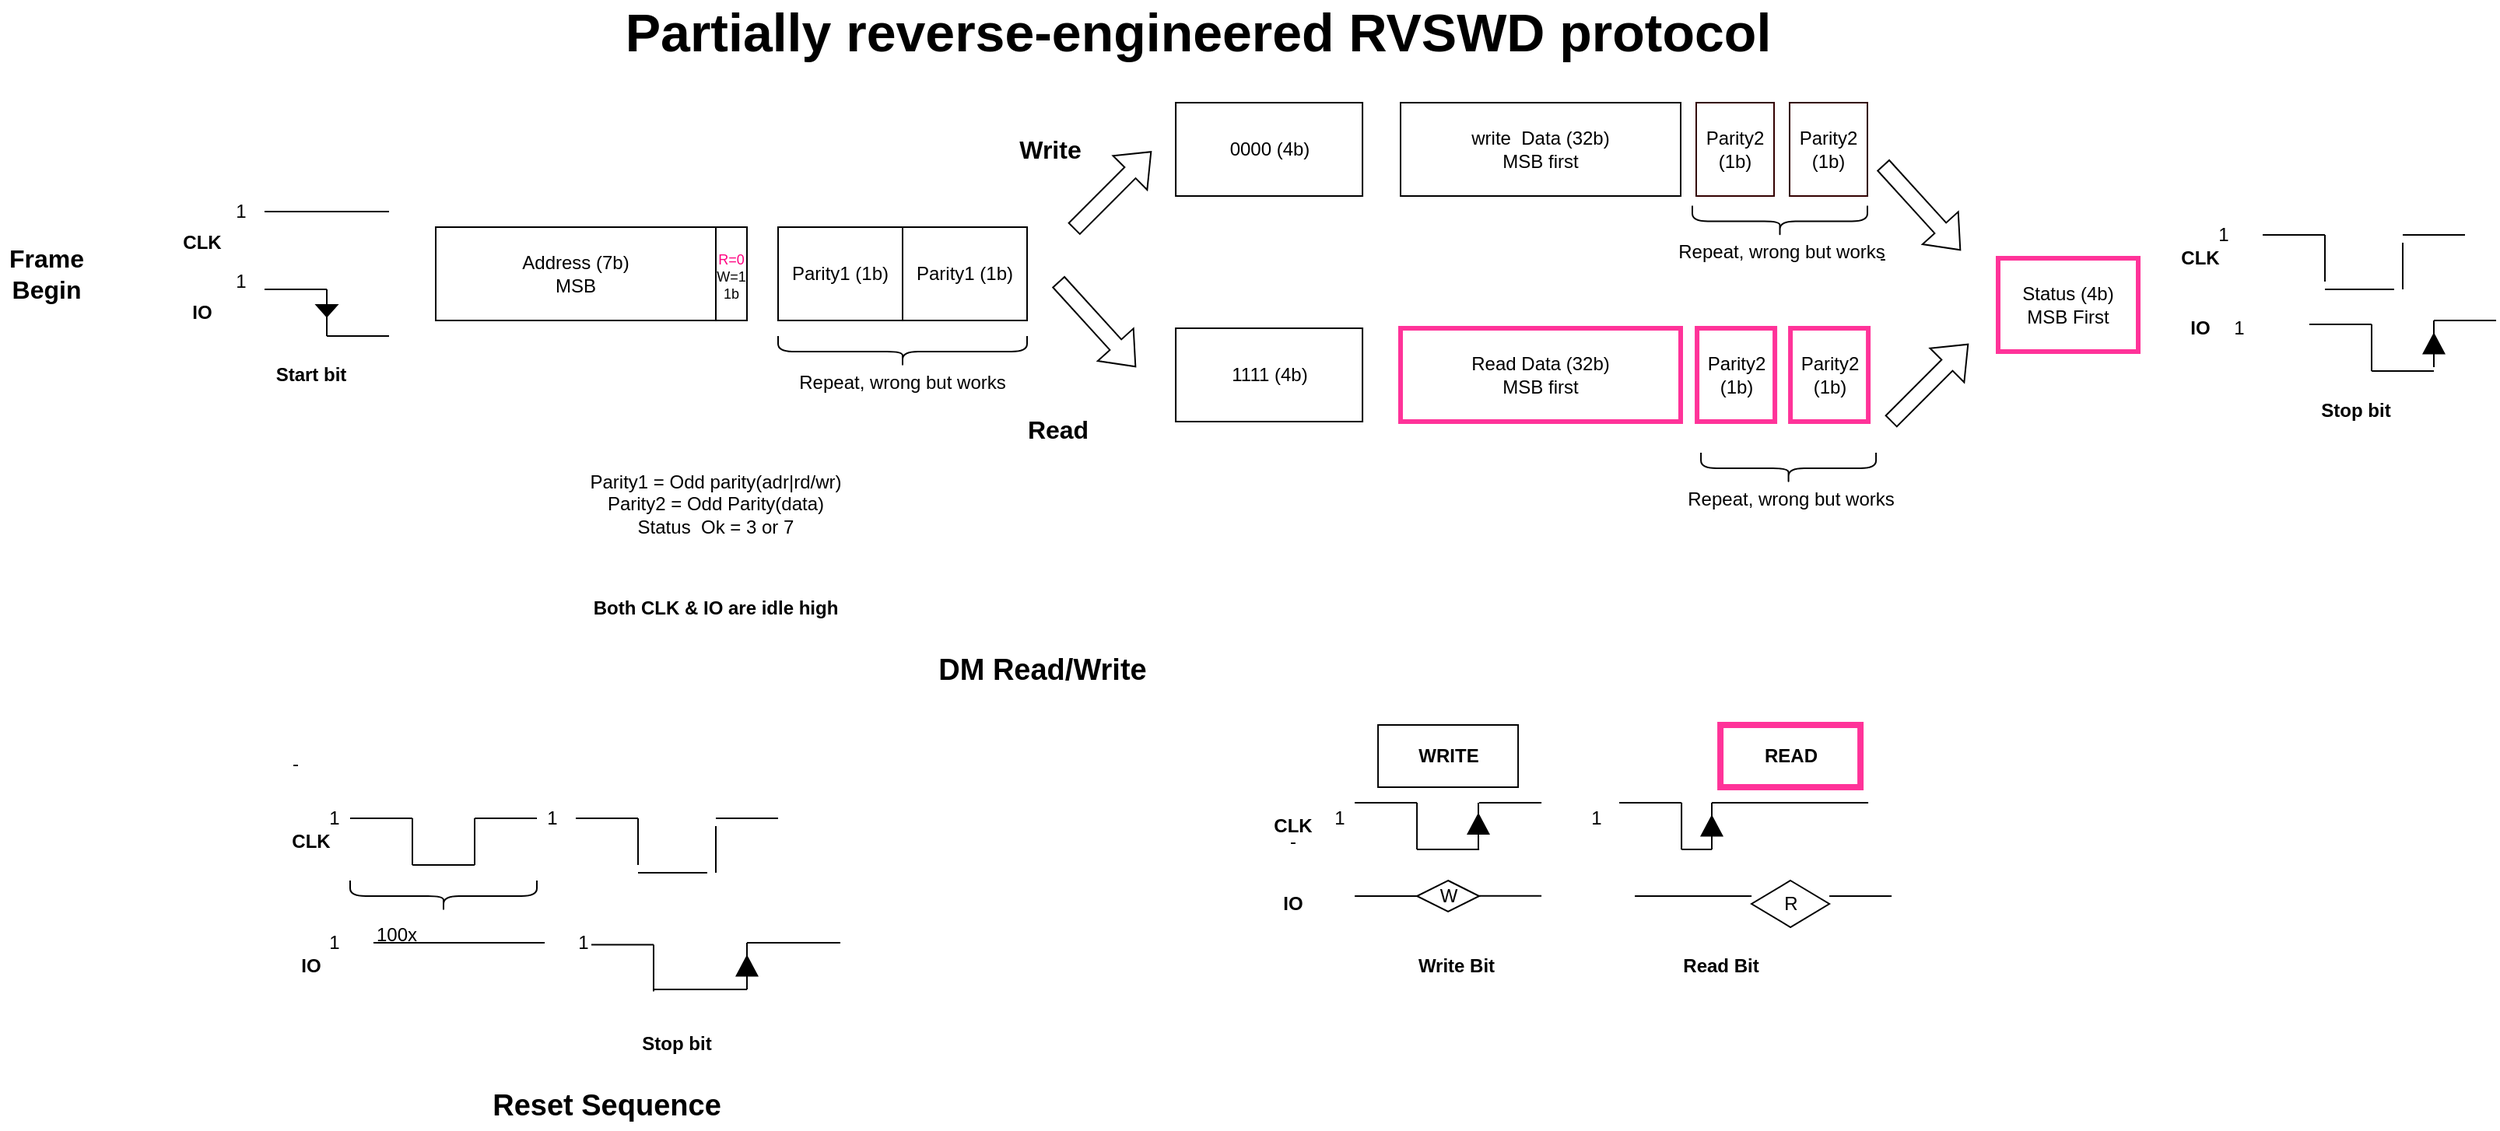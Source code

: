 <mxfile version="24.7.5">
  <diagram name="Page-1" id="jChE_Ysqi16fvVHo6qqx">
    <mxGraphModel dx="1366" dy="795" grid="1" gridSize="10" guides="1" tooltips="1" connect="1" arrows="1" fold="1" page="1" pageScale="1" pageWidth="827" pageHeight="1169" math="0" shadow="0">
      <root>
        <mxCell id="0" />
        <mxCell id="1" parent="0" />
        <mxCell id="N4g29BDLzSWMzvOM655R-1" value="&lt;b&gt;CLK&lt;/b&gt;" style="text;html=1;align=center;verticalAlign=middle;whiteSpace=wrap;rounded=0;" parent="1" vertex="1">
          <mxGeometry x="150" y="155" width="60" height="30" as="geometry" />
        </mxCell>
        <mxCell id="N4g29BDLzSWMzvOM655R-2" value="&lt;b&gt;IO&lt;/b&gt;" style="text;html=1;align=center;verticalAlign=middle;whiteSpace=wrap;rounded=0;" parent="1" vertex="1">
          <mxGeometry x="150" y="200" width="60" height="30" as="geometry" />
        </mxCell>
        <mxCell id="N4g29BDLzSWMzvOM655R-3" value="" style="endArrow=none;html=1;rounded=0;" parent="1" edge="1">
          <mxGeometry width="50" height="50" relative="1" as="geometry">
            <mxPoint x="220" y="150" as="sourcePoint" />
            <mxPoint x="300" y="150" as="targetPoint" />
          </mxGeometry>
        </mxCell>
        <mxCell id="N4g29BDLzSWMzvOM655R-4" value="" style="endArrow=none;html=1;rounded=0;" parent="1" edge="1">
          <mxGeometry width="50" height="50" relative="1" as="geometry">
            <mxPoint x="220" y="200" as="sourcePoint" />
            <mxPoint x="260" y="200" as="targetPoint" />
          </mxGeometry>
        </mxCell>
        <mxCell id="N4g29BDLzSWMzvOM655R-5" value="" style="endArrow=none;html=1;rounded=0;" parent="1" edge="1">
          <mxGeometry width="50" height="50" relative="1" as="geometry">
            <mxPoint x="260" y="230" as="sourcePoint" />
            <mxPoint x="300" y="230" as="targetPoint" />
          </mxGeometry>
        </mxCell>
        <mxCell id="N4g29BDLzSWMzvOM655R-7" value="&lt;b&gt;Start bit&lt;/b&gt;" style="text;html=1;align=center;verticalAlign=middle;whiteSpace=wrap;rounded=0;" parent="1" vertex="1">
          <mxGeometry x="220" y="240" width="60" height="30" as="geometry" />
        </mxCell>
        <mxCell id="N4g29BDLzSWMzvOM655R-14" value="" style="group" parent="1" vertex="1" connectable="0">
          <mxGeometry x="330" y="160" width="200" height="60" as="geometry" />
        </mxCell>
        <mxCell id="N4g29BDLzSWMzvOM655R-11" value="Address (7b)&lt;div&gt;MSB&lt;/div&gt;" style="rounded=0;whiteSpace=wrap;html=1;" parent="N4g29BDLzSWMzvOM655R-14" vertex="1">
          <mxGeometry width="180" height="60" as="geometry" />
        </mxCell>
        <mxCell id="N4g29BDLzSWMzvOM655R-12" value="&lt;font color=&quot;#ff0080&quot; style=&quot;font-size: 9px;&quot;&gt;R=0&lt;/font&gt;&lt;div style=&quot;font-size: 9px;&quot;&gt;W=1&lt;/div&gt;&lt;div style=&quot;font-size: 9px;&quot;&gt;1b&lt;/div&gt;" style="rounded=0;whiteSpace=wrap;html=1;" parent="N4g29BDLzSWMzvOM655R-14" vertex="1">
          <mxGeometry x="180" width="20" height="60" as="geometry" />
        </mxCell>
        <mxCell id="N4g29BDLzSWMzvOM655R-41" value="" style="endArrow=none;html=1;rounded=0;" parent="1" edge="1">
          <mxGeometry width="50" height="50" relative="1" as="geometry">
            <mxPoint x="920.54" y="530" as="sourcePoint" />
            <mxPoint x="960.54" y="530" as="targetPoint" />
          </mxGeometry>
        </mxCell>
        <mxCell id="N4g29BDLzSWMzvOM655R-42" value="" style="endArrow=none;html=1;rounded=0;" parent="1" edge="1">
          <mxGeometry width="50" height="50" relative="1" as="geometry">
            <mxPoint x="960.54" y="560" as="sourcePoint" />
            <mxPoint x="1000.54" y="560" as="targetPoint" />
          </mxGeometry>
        </mxCell>
        <mxCell id="N4g29BDLzSWMzvOM655R-43" value="" style="endArrow=none;html=1;rounded=0;" parent="1" edge="1">
          <mxGeometry width="50" height="50" relative="1" as="geometry">
            <mxPoint x="960.54" y="560" as="sourcePoint" />
            <mxPoint x="960.54" y="530" as="targetPoint" />
          </mxGeometry>
        </mxCell>
        <mxCell id="N4g29BDLzSWMzvOM655R-44" value="&lt;b&gt;Write Bit&lt;/b&gt;" style="text;html=1;align=center;verticalAlign=middle;whiteSpace=wrap;rounded=0;" parent="1" vertex="1">
          <mxGeometry x="955.54" y="620" width="60" height="30" as="geometry" />
        </mxCell>
        <mxCell id="N4g29BDLzSWMzvOM655R-45" value="-" style="text;html=1;align=center;verticalAlign=middle;whiteSpace=wrap;rounded=0;" parent="1" vertex="1">
          <mxGeometry x="850.54" y="540" width="60" height="30" as="geometry" />
        </mxCell>
        <mxCell id="N4g29BDLzSWMzvOM655R-46" value="&lt;span&gt;IO&lt;/span&gt;" style="text;html=1;align=center;verticalAlign=middle;whiteSpace=wrap;rounded=0;fontStyle=1" parent="1" vertex="1">
          <mxGeometry x="850.54" y="580" width="60" height="30" as="geometry" />
        </mxCell>
        <mxCell id="N4g29BDLzSWMzvOM655R-48" value="" style="endArrow=none;html=1;rounded=0;" parent="1" edge="1">
          <mxGeometry width="50" height="50" relative="1" as="geometry">
            <mxPoint x="1000.54" y="530" as="sourcePoint" />
            <mxPoint x="1040.54" y="530" as="targetPoint" />
          </mxGeometry>
        </mxCell>
        <mxCell id="N4g29BDLzSWMzvOM655R-50" value="W" style="rhombus;whiteSpace=wrap;html=1;" parent="1" vertex="1">
          <mxGeometry x="960.54" y="580" width="40" height="20" as="geometry" />
        </mxCell>
        <mxCell id="N4g29BDLzSWMzvOM655R-51" value="" style="endArrow=none;html=1;rounded=0;" parent="1" edge="1">
          <mxGeometry width="50" height="50" relative="1" as="geometry">
            <mxPoint x="920.54" y="590" as="sourcePoint" />
            <mxPoint x="960.54" y="590" as="targetPoint" />
          </mxGeometry>
        </mxCell>
        <mxCell id="N4g29BDLzSWMzvOM655R-52" value="" style="endArrow=none;html=1;rounded=0;" parent="1" edge="1">
          <mxGeometry width="50" height="50" relative="1" as="geometry">
            <mxPoint x="1000.54" y="589.88" as="sourcePoint" />
            <mxPoint x="1040.54" y="589.88" as="targetPoint" />
          </mxGeometry>
        </mxCell>
        <mxCell id="N4g29BDLzSWMzvOM655R-53" value="" style="endArrow=none;html=1;rounded=0;" parent="1" edge="1">
          <mxGeometry width="50" height="50" relative="1" as="geometry">
            <mxPoint x="1090.54" y="530" as="sourcePoint" />
            <mxPoint x="1130.54" y="530" as="targetPoint" />
          </mxGeometry>
        </mxCell>
        <mxCell id="N4g29BDLzSWMzvOM655R-55" value="" style="endArrow=none;html=1;rounded=0;" parent="1" edge="1">
          <mxGeometry width="50" height="50" relative="1" as="geometry">
            <mxPoint x="1130.54" y="560" as="sourcePoint" />
            <mxPoint x="1130.54" y="530" as="targetPoint" />
          </mxGeometry>
        </mxCell>
        <mxCell id="N4g29BDLzSWMzvOM655R-56" value="&lt;b&gt;Read Bit&lt;/b&gt;" style="text;html=1;align=center;verticalAlign=middle;whiteSpace=wrap;rounded=0;" parent="1" vertex="1">
          <mxGeometry x="1125.54" y="620" width="60" height="30" as="geometry" />
        </mxCell>
        <mxCell id="N4g29BDLzSWMzvOM655R-58" value="" style="endArrow=none;html=1;rounded=0;" parent="1" edge="1">
          <mxGeometry width="50" height="50" relative="1" as="geometry">
            <mxPoint x="1150" y="530" as="sourcePoint" />
            <mxPoint x="1250.54" y="530" as="targetPoint" />
          </mxGeometry>
        </mxCell>
        <mxCell id="N4g29BDLzSWMzvOM655R-59" value="R" style="rhombus;whiteSpace=wrap;html=1;" parent="1" vertex="1">
          <mxGeometry x="1175.54" y="580" width="50" height="30" as="geometry" />
        </mxCell>
        <mxCell id="N4g29BDLzSWMzvOM655R-60" value="" style="endArrow=none;html=1;rounded=0;" parent="1" edge="1">
          <mxGeometry width="50" height="50" relative="1" as="geometry">
            <mxPoint x="1100.54" y="590" as="sourcePoint" />
            <mxPoint x="1175.54" y="590" as="targetPoint" />
          </mxGeometry>
        </mxCell>
        <mxCell id="N4g29BDLzSWMzvOM655R-61" value="" style="endArrow=none;html=1;rounded=0;" parent="1" edge="1">
          <mxGeometry width="50" height="50" relative="1" as="geometry">
            <mxPoint x="1225.54" y="590" as="sourcePoint" />
            <mxPoint x="1265.54" y="590" as="targetPoint" />
          </mxGeometry>
        </mxCell>
        <mxCell id="N4g29BDLzSWMzvOM655R-62" value="" style="endArrow=none;html=1;rounded=0;" parent="1" edge="1">
          <mxGeometry width="50" height="50" relative="1" as="geometry">
            <mxPoint x="1130.54" y="560" as="sourcePoint" />
            <mxPoint x="1150" y="560" as="targetPoint" />
          </mxGeometry>
        </mxCell>
        <mxCell id="N4g29BDLzSWMzvOM655R-73" value="CLK" style="text;html=1;align=center;verticalAlign=middle;whiteSpace=wrap;rounded=0;fontStyle=1" parent="1" vertex="1">
          <mxGeometry x="850.54" y="530" width="60" height="30" as="geometry" />
        </mxCell>
        <mxCell id="N4g29BDLzSWMzvOM655R-75" value="&lt;b&gt;&lt;font style=&quot;font-size: 16px;&quot;&gt;Frame Begin&lt;/font&gt;&lt;/b&gt;" style="text;html=1;align=center;verticalAlign=middle;whiteSpace=wrap;rounded=0;" parent="1" vertex="1">
          <mxGeometry x="50" y="175" width="60" height="30" as="geometry" />
        </mxCell>
        <mxCell id="N4g29BDLzSWMzvOM655R-76" value="&lt;b&gt;&lt;font style=&quot;font-size: 16px;&quot;&gt;Write&lt;/font&gt;&lt;/b&gt;" style="text;html=1;align=center;verticalAlign=middle;whiteSpace=wrap;rounded=0;" parent="1" vertex="1">
          <mxGeometry x="695" y="95" width="60" height="30" as="geometry" />
        </mxCell>
        <mxCell id="N4g29BDLzSWMzvOM655R-80" value="" style="group" parent="1" vertex="1" connectable="0">
          <mxGeometry x="950" y="80" width="200" height="60" as="geometry" />
        </mxCell>
        <mxCell id="N4g29BDLzSWMzvOM655R-81" value="write&amp;nbsp; Data (32b)&lt;div&gt;MSB first&lt;/div&gt;" style="rounded=0;whiteSpace=wrap;html=1;" parent="N4g29BDLzSWMzvOM655R-80" vertex="1">
          <mxGeometry width="180" height="60" as="geometry" />
        </mxCell>
        <mxCell id="N4g29BDLzSWMzvOM655R-83" value="Read Data (32b)&lt;div&gt;MSB first&lt;/div&gt;" style="rounded=0;whiteSpace=wrap;html=1;strokeColor=#FF3399;perimeterSpacing=2;strokeWidth=3;" parent="1" vertex="1">
          <mxGeometry x="950" y="225" width="180" height="60" as="geometry" />
        </mxCell>
        <mxCell id="N4g29BDLzSWMzvOM655R-84" value="&lt;b&gt;&lt;font style=&quot;font-size: 16px;&quot;&gt;Read&lt;/font&gt;&lt;/b&gt;" style="text;html=1;align=center;verticalAlign=middle;whiteSpace=wrap;rounded=0;" parent="1" vertex="1">
          <mxGeometry x="700" y="275" width="60" height="30" as="geometry" />
        </mxCell>
        <mxCell id="N4g29BDLzSWMzvOM655R-86" value="Parity2 (1b)" style="rounded=0;whiteSpace=wrap;html=1;strokeColor=#FF3399;perimeterSpacing=2;strokeWidth=3;" parent="1" vertex="1">
          <mxGeometry x="1140.54" y="225" width="50" height="60" as="geometry" />
        </mxCell>
        <mxCell id="N4g29BDLzSWMzvOM655R-87" value="Parity2 (1b)" style="rounded=0;whiteSpace=wrap;html=1;strokeColor=#FF3399;perimeterSpacing=2;strokeWidth=3;" parent="1" vertex="1">
          <mxGeometry x="1200.54" y="225" width="50" height="60" as="geometry" />
        </mxCell>
        <mxCell id="N4g29BDLzSWMzvOM655R-88" value="Parity2 (1b)" style="rounded=0;whiteSpace=wrap;html=1;strokeColor=#330000;perimeterSpacing=2;strokeWidth=1;" parent="1" vertex="1">
          <mxGeometry x="1140" y="80" width="50" height="60" as="geometry" />
        </mxCell>
        <mxCell id="N4g29BDLzSWMzvOM655R-89" value="Parity2 (1b)" style="rounded=0;whiteSpace=wrap;html=1;strokeColor=#330000;perimeterSpacing=2;strokeWidth=1;" parent="1" vertex="1">
          <mxGeometry x="1200" y="80" width="50" height="60" as="geometry" />
        </mxCell>
        <mxCell id="N4g29BDLzSWMzvOM655R-93" value="-" style="text;html=1;align=center;verticalAlign=middle;whiteSpace=wrap;rounded=0;" parent="1" vertex="1">
          <mxGeometry x="1230" y="165" width="60" height="30" as="geometry" />
        </mxCell>
        <mxCell id="N4g29BDLzSWMzvOM655R-95" value="Status (4b)&lt;div&gt;MSB First&lt;/div&gt;" style="rounded=0;whiteSpace=wrap;html=1;strokeColor=#FF3399;perimeterSpacing=2;strokeWidth=3;" parent="1" vertex="1">
          <mxGeometry x="1334" y="180" width="90" height="60" as="geometry" />
        </mxCell>
        <mxCell id="N4g29BDLzSWMzvOM655R-99" value="CLK" style="text;html=1;align=center;verticalAlign=middle;whiteSpace=wrap;rounded=0;fontStyle=1" parent="1" vertex="1">
          <mxGeometry x="1434" y="165" width="60" height="30" as="geometry" />
        </mxCell>
        <mxCell id="N4g29BDLzSWMzvOM655R-100" value="&lt;b&gt;IO&lt;/b&gt;" style="text;html=1;align=center;verticalAlign=middle;whiteSpace=wrap;rounded=0;" parent="1" vertex="1">
          <mxGeometry x="1434" y="210" width="60" height="30" as="geometry" />
        </mxCell>
        <mxCell id="N4g29BDLzSWMzvOM655R-101" value="" style="endArrow=none;html=1;rounded=0;" parent="1" edge="1">
          <mxGeometry width="50" height="50" relative="1" as="geometry">
            <mxPoint x="1534" y="222.5" as="sourcePoint" />
            <mxPoint x="1574" y="222.5" as="targetPoint" />
          </mxGeometry>
        </mxCell>
        <mxCell id="N4g29BDLzSWMzvOM655R-102" value="" style="endArrow=none;html=1;rounded=0;" parent="1" edge="1">
          <mxGeometry width="50" height="50" relative="1" as="geometry">
            <mxPoint x="1574" y="252.5" as="sourcePoint" />
            <mxPoint x="1614" y="252.5" as="targetPoint" />
          </mxGeometry>
        </mxCell>
        <mxCell id="N4g29BDLzSWMzvOM655R-103" value="" style="endArrow=none;html=1;rounded=0;" parent="1" edge="1">
          <mxGeometry width="50" height="50" relative="1" as="geometry">
            <mxPoint x="1574" y="252.5" as="sourcePoint" />
            <mxPoint x="1574" y="222.5" as="targetPoint" />
          </mxGeometry>
        </mxCell>
        <mxCell id="N4g29BDLzSWMzvOM655R-104" value="&lt;b&gt;Stop bit&lt;/b&gt;" style="text;html=1;align=center;verticalAlign=middle;whiteSpace=wrap;rounded=0;" parent="1" vertex="1">
          <mxGeometry x="1534" y="262.5" width="60" height="30" as="geometry" />
        </mxCell>
        <mxCell id="N4g29BDLzSWMzvOM655R-105" value="" style="endArrow=none;html=1;rounded=0;" parent="1" edge="1">
          <mxGeometry width="50" height="50" relative="1" as="geometry">
            <mxPoint x="1614" y="250" as="sourcePoint" />
            <mxPoint x="1614" y="220" as="targetPoint" />
          </mxGeometry>
        </mxCell>
        <mxCell id="N4g29BDLzSWMzvOM655R-106" value="" style="endArrow=none;html=1;rounded=0;" parent="1" edge="1">
          <mxGeometry width="50" height="50" relative="1" as="geometry">
            <mxPoint x="1614" y="220" as="sourcePoint" />
            <mxPoint x="1654" y="220" as="targetPoint" />
          </mxGeometry>
        </mxCell>
        <mxCell id="N4g29BDLzSWMzvOM655R-107" value="Parity1 = Odd parity(adr|rd/wr)&lt;div&gt;Parity2 = Odd Parity(data)&lt;/div&gt;&lt;div&gt;Status&amp;nbsp; Ok = 3 or 7&lt;br&gt;&lt;div&gt;&lt;br&gt;&lt;/div&gt;&lt;/div&gt;" style="text;html=1;align=center;verticalAlign=middle;whiteSpace=wrap;rounded=0;" parent="1" vertex="1">
          <mxGeometry x="340" y="330" width="340" height="30" as="geometry" />
        </mxCell>
        <mxCell id="N4g29BDLzSWMzvOM655R-108" value="&lt;b&gt;Both CLK &amp;amp; IO are idle high&lt;/b&gt;" style="text;html=1;align=center;verticalAlign=middle;whiteSpace=wrap;rounded=0;" parent="1" vertex="1">
          <mxGeometry x="325" y="390" width="370" height="30" as="geometry" />
        </mxCell>
        <mxCell id="N4g29BDLzSWMzvOM655R-109" value="" style="endArrow=none;html=1;rounded=0;" parent="1" edge="1">
          <mxGeometry width="50" height="50" relative="1" as="geometry">
            <mxPoint x="275" y="540" as="sourcePoint" />
            <mxPoint x="315" y="540" as="targetPoint" />
          </mxGeometry>
        </mxCell>
        <mxCell id="N4g29BDLzSWMzvOM655R-110" value="" style="endArrow=none;html=1;rounded=0;" parent="1" edge="1">
          <mxGeometry width="50" height="50" relative="1" as="geometry">
            <mxPoint x="315" y="570" as="sourcePoint" />
            <mxPoint x="355" y="570" as="targetPoint" />
          </mxGeometry>
        </mxCell>
        <mxCell id="N4g29BDLzSWMzvOM655R-111" value="" style="endArrow=none;html=1;rounded=0;" parent="1" edge="1">
          <mxGeometry width="50" height="50" relative="1" as="geometry">
            <mxPoint x="315" y="570" as="sourcePoint" />
            <mxPoint x="315" y="540" as="targetPoint" />
          </mxGeometry>
        </mxCell>
        <mxCell id="N4g29BDLzSWMzvOM655R-112" value="-" style="text;html=1;align=center;verticalAlign=middle;whiteSpace=wrap;rounded=0;" parent="1" vertex="1">
          <mxGeometry x="210" y="490" width="60" height="30" as="geometry" />
        </mxCell>
        <mxCell id="N4g29BDLzSWMzvOM655R-113" value="" style="endArrow=none;html=1;rounded=0;" parent="1" edge="1">
          <mxGeometry width="50" height="50" relative="1" as="geometry">
            <mxPoint x="355" y="570" as="sourcePoint" />
            <mxPoint x="355" y="540" as="targetPoint" />
          </mxGeometry>
        </mxCell>
        <mxCell id="N4g29BDLzSWMzvOM655R-114" value="" style="endArrow=none;html=1;rounded=0;" parent="1" edge="1">
          <mxGeometry width="50" height="50" relative="1" as="geometry">
            <mxPoint x="355" y="540" as="sourcePoint" />
            <mxPoint x="395" y="540" as="targetPoint" />
          </mxGeometry>
        </mxCell>
        <mxCell id="N4g29BDLzSWMzvOM655R-115" value="&lt;span&gt;CLK&lt;/span&gt;" style="text;html=1;align=center;verticalAlign=middle;whiteSpace=wrap;rounded=0;fontStyle=1" parent="1" vertex="1">
          <mxGeometry x="220" y="540" width="60" height="30" as="geometry" />
        </mxCell>
        <mxCell id="N4g29BDLzSWMzvOM655R-116" value="&lt;span&gt;IO&lt;/span&gt;" style="text;html=1;align=center;verticalAlign=middle;whiteSpace=wrap;rounded=0;fontStyle=1" parent="1" vertex="1">
          <mxGeometry x="220" y="620" width="60" height="30" as="geometry" />
        </mxCell>
        <mxCell id="N4g29BDLzSWMzvOM655R-117" value="" style="endArrow=none;html=1;rounded=0;" parent="1" edge="1">
          <mxGeometry width="50" height="50" relative="1" as="geometry">
            <mxPoint x="290" y="620" as="sourcePoint" />
            <mxPoint x="400" y="620" as="targetPoint" />
            <Array as="points">
              <mxPoint x="340" y="620" />
            </Array>
          </mxGeometry>
        </mxCell>
        <mxCell id="N4g29BDLzSWMzvOM655R-118" value="" style="shape=curlyBracket;whiteSpace=wrap;html=1;rounded=1;flipH=1;labelPosition=right;verticalLabelPosition=middle;align=left;verticalAlign=middle;rotation=90;" parent="1" vertex="1">
          <mxGeometry x="325" y="530" width="20" height="120" as="geometry" />
        </mxCell>
        <mxCell id="N4g29BDLzSWMzvOM655R-119" value="100x" style="text;html=1;align=center;verticalAlign=middle;whiteSpace=wrap;rounded=0;" parent="1" vertex="1">
          <mxGeometry x="275" y="600" width="60" height="30" as="geometry" />
        </mxCell>
        <mxCell id="N4g29BDLzSWMzvOM655R-120" value="" style="endArrow=none;html=1;rounded=0;" parent="1" edge="1">
          <mxGeometry width="50" height="50" relative="1" as="geometry">
            <mxPoint x="430" y="621.25" as="sourcePoint" />
            <mxPoint x="470" y="621.25" as="targetPoint" />
          </mxGeometry>
        </mxCell>
        <mxCell id="N4g29BDLzSWMzvOM655R-121" value="" style="endArrow=none;html=1;rounded=0;" parent="1" edge="1">
          <mxGeometry width="50" height="50" relative="1" as="geometry">
            <mxPoint x="470" y="650" as="sourcePoint" />
            <mxPoint x="530" y="650" as="targetPoint" />
          </mxGeometry>
        </mxCell>
        <mxCell id="N4g29BDLzSWMzvOM655R-122" value="" style="endArrow=none;html=1;rounded=0;" parent="1" edge="1">
          <mxGeometry width="50" height="50" relative="1" as="geometry">
            <mxPoint x="470" y="651.25" as="sourcePoint" />
            <mxPoint x="470" y="621.25" as="targetPoint" />
          </mxGeometry>
        </mxCell>
        <mxCell id="N4g29BDLzSWMzvOM655R-126" value="&lt;b&gt;Stop bit&lt;/b&gt;" style="text;html=1;align=center;verticalAlign=middle;whiteSpace=wrap;rounded=0;" parent="1" vertex="1">
          <mxGeometry x="455" y="670" width="60" height="30" as="geometry" />
        </mxCell>
        <mxCell id="N4g29BDLzSWMzvOM655R-131" value="&lt;b&gt;&lt;font style=&quot;font-size: 19px;&quot;&gt;Reset Sequence&lt;/font&gt;&lt;/b&gt;" style="text;html=1;align=center;verticalAlign=middle;whiteSpace=wrap;rounded=0;" parent="1" vertex="1">
          <mxGeometry x="320" y="710" width="240" height="30" as="geometry" />
        </mxCell>
        <mxCell id="N4g29BDLzSWMzvOM655R-132" value="&lt;b&gt;&lt;font style=&quot;font-size: 19px;&quot;&gt;DM Read/Write&lt;/font&gt;&lt;/b&gt;" style="text;html=1;align=center;verticalAlign=middle;whiteSpace=wrap;rounded=0;" parent="1" vertex="1">
          <mxGeometry x="600" y="430" width="240" height="30" as="geometry" />
        </mxCell>
        <mxCell id="N4g29BDLzSWMzvOM655R-141" value="1" style="text;html=1;align=center;verticalAlign=middle;whiteSpace=wrap;rounded=0;" parent="1" vertex="1">
          <mxGeometry x="190" y="140" width="30" height="20" as="geometry" />
        </mxCell>
        <mxCell id="N4g29BDLzSWMzvOM655R-142" value="1" style="text;html=1;align=center;verticalAlign=middle;whiteSpace=wrap;rounded=0;" parent="1" vertex="1">
          <mxGeometry x="190" y="185" width="30" height="20" as="geometry" />
        </mxCell>
        <mxCell id="N4g29BDLzSWMzvOM655R-143" value="1" style="text;html=1;align=center;verticalAlign=middle;whiteSpace=wrap;rounded=0;" parent="1" vertex="1">
          <mxGeometry x="895.54" y="530" width="30" height="20" as="geometry" />
        </mxCell>
        <mxCell id="N4g29BDLzSWMzvOM655R-144" value="1" style="text;html=1;align=center;verticalAlign=middle;whiteSpace=wrap;rounded=0;" parent="1" vertex="1">
          <mxGeometry x="1060.54" y="530" width="30" height="20" as="geometry" />
        </mxCell>
        <mxCell id="N4g29BDLzSWMzvOM655R-147" value="1" style="text;html=1;align=center;verticalAlign=middle;whiteSpace=wrap;rounded=0;" parent="1" vertex="1">
          <mxGeometry x="250" y="530" width="30" height="20" as="geometry" />
        </mxCell>
        <mxCell id="N4g29BDLzSWMzvOM655R-148" value="1" style="text;html=1;align=center;verticalAlign=middle;whiteSpace=wrap;rounded=0;" parent="1" vertex="1">
          <mxGeometry x="250" y="610" width="30" height="20" as="geometry" />
        </mxCell>
        <mxCell id="N4g29BDLzSWMzvOM655R-149" value="1" style="text;html=1;align=center;verticalAlign=middle;whiteSpace=wrap;rounded=0;" parent="1" vertex="1">
          <mxGeometry x="410" y="610" width="30" height="20" as="geometry" />
        </mxCell>
        <mxCell id="N4g29BDLzSWMzvOM655R-150" value="1" style="text;html=1;align=center;verticalAlign=middle;whiteSpace=wrap;rounded=0;" parent="1" vertex="1">
          <mxGeometry x="390" y="530" width="30" height="20" as="geometry" />
        </mxCell>
        <mxCell id="N4g29BDLzSWMzvOM655R-152" value="1" style="text;html=1;align=center;verticalAlign=middle;whiteSpace=wrap;rounded=0;" parent="1" vertex="1">
          <mxGeometry x="1464" y="155" width="30" height="20" as="geometry" />
        </mxCell>
        <mxCell id="N4g29BDLzSWMzvOM655R-153" value="1" style="text;html=1;align=center;verticalAlign=middle;whiteSpace=wrap;rounded=0;" parent="1" vertex="1">
          <mxGeometry x="1474" y="215" width="30" height="20" as="geometry" />
        </mxCell>
        <mxCell id="N4g29BDLzSWMzvOM655R-154" value="" style="shape=curlyBracket;whiteSpace=wrap;html=1;rounded=1;flipH=1;labelPosition=right;verticalLabelPosition=middle;align=left;verticalAlign=middle;rotation=90;" parent="1" vertex="1">
          <mxGeometry x="620" y="160" width="20" height="160" as="geometry" />
        </mxCell>
        <mxCell id="N4g29BDLzSWMzvOM655R-155" value="Repeat, wrong but works" style="text;html=1;align=center;verticalAlign=middle;whiteSpace=wrap;rounded=0;" parent="1" vertex="1">
          <mxGeometry x="550" y="245" width="160" height="30" as="geometry" />
        </mxCell>
        <mxCell id="N4g29BDLzSWMzvOM655R-156" value="" style="shape=curlyBracket;whiteSpace=wrap;html=1;rounded=1;flipH=1;labelPosition=right;verticalLabelPosition=middle;align=left;verticalAlign=middle;rotation=90;" parent="1" vertex="1">
          <mxGeometry x="1189.29" y="258.75" width="20" height="112.5" as="geometry" />
        </mxCell>
        <mxCell id="N4g29BDLzSWMzvOM655R-157" value="Repeat, wrong but works" style="text;html=1;align=center;verticalAlign=middle;whiteSpace=wrap;rounded=0;" parent="1" vertex="1">
          <mxGeometry x="1120.54" y="320" width="160" height="30" as="geometry" />
        </mxCell>
        <mxCell id="N4g29BDLzSWMzvOM655R-165" value="" style="shape=curlyBracket;whiteSpace=wrap;html=1;rounded=1;flipH=1;labelPosition=right;verticalLabelPosition=middle;align=left;verticalAlign=middle;rotation=90;" parent="1" vertex="1">
          <mxGeometry x="1183.75" y="100" width="20" height="112.5" as="geometry" />
        </mxCell>
        <mxCell id="N4g29BDLzSWMzvOM655R-166" value="Repeat, wrong but works" style="text;html=1;align=center;verticalAlign=middle;whiteSpace=wrap;rounded=0;" parent="1" vertex="1">
          <mxGeometry x="1115" y="161.25" width="160" height="30" as="geometry" />
        </mxCell>
        <mxCell id="N4g29BDLzSWMzvOM655R-167" value="" style="shape=flexArrow;endArrow=classic;html=1;rounded=0;" parent="1" edge="1">
          <mxGeometry width="50" height="50" relative="1" as="geometry">
            <mxPoint x="740" y="161.25" as="sourcePoint" />
            <mxPoint x="790" y="111.25" as="targetPoint" />
          </mxGeometry>
        </mxCell>
        <mxCell id="N4g29BDLzSWMzvOM655R-168" value="" style="shape=flexArrow;endArrow=classic;html=1;rounded=0;entryX=0;entryY=0.5;entryDx=0;entryDy=0;" parent="1" edge="1">
          <mxGeometry width="50" height="50" relative="1" as="geometry">
            <mxPoint x="730" y="195" as="sourcePoint" />
            <mxPoint x="780" y="250" as="targetPoint" />
          </mxGeometry>
        </mxCell>
        <mxCell id="N4g29BDLzSWMzvOM655R-169" value="" style="shape=flexArrow;endArrow=classic;html=1;rounded=0;entryX=0;entryY=0.5;entryDx=0;entryDy=0;" parent="1" edge="1">
          <mxGeometry width="50" height="50" relative="1" as="geometry">
            <mxPoint x="1260" y="120" as="sourcePoint" />
            <mxPoint x="1310" y="175" as="targetPoint" />
          </mxGeometry>
        </mxCell>
        <mxCell id="N4g29BDLzSWMzvOM655R-170" value="" style="shape=flexArrow;endArrow=classic;html=1;rounded=0;" parent="1" edge="1">
          <mxGeometry width="50" height="50" relative="1" as="geometry">
            <mxPoint x="1265" y="285" as="sourcePoint" />
            <mxPoint x="1315" y="235" as="targetPoint" />
          </mxGeometry>
        </mxCell>
        <mxCell id="M0OMc-B4PPpVQxwqx5UA-1" value="&lt;b&gt;WRITE&lt;/b&gt;" style="rounded=0;whiteSpace=wrap;html=1;" vertex="1" parent="1">
          <mxGeometry x="935.54" y="480" width="90" height="40" as="geometry" />
        </mxCell>
        <mxCell id="M0OMc-B4PPpVQxwqx5UA-2" value="&lt;b&gt;READ&lt;/b&gt;" style="rounded=0;whiteSpace=wrap;html=1;strokeColor=#FF3399;strokeWidth=4;" vertex="1" parent="1">
          <mxGeometry x="1155.54" y="480" width="90" height="40" as="geometry" />
        </mxCell>
        <mxCell id="M0OMc-B4PPpVQxwqx5UA-5" value="" style="shape=mxgraph.arrows2.wedgeArrow;html=1;bendable=0;startWidth=6.667;fillColor=strokeColor;defaultFillColor=invert;defaultGradientColor=invert;rounded=0;" edge="1" parent="1">
          <mxGeometry width="100" height="100" relative="1" as="geometry">
            <mxPoint x="1614" y="241.25" as="sourcePoint" />
            <mxPoint x="1614" y="228.75" as="targetPoint" />
          </mxGeometry>
        </mxCell>
        <mxCell id="M0OMc-B4PPpVQxwqx5UA-6" value="" style="shape=mxgraph.arrows2.wedgeArrow;html=1;bendable=0;startWidth=6.667;fillColor=strokeColor;defaultFillColor=invert;defaultGradientColor=invert;rounded=0;" edge="1" parent="1">
          <mxGeometry width="100" height="100" relative="1" as="geometry">
            <mxPoint x="260" y="210" as="sourcePoint" />
            <mxPoint x="260" y="217.5" as="targetPoint" />
          </mxGeometry>
        </mxCell>
        <mxCell id="M0OMc-B4PPpVQxwqx5UA-7" value="" style="endArrow=none;html=1;rounded=0;" edge="1" parent="1">
          <mxGeometry width="50" height="50" relative="1" as="geometry">
            <mxPoint x="260" y="230" as="sourcePoint" />
            <mxPoint x="260" y="200" as="targetPoint" />
          </mxGeometry>
        </mxCell>
        <mxCell id="N4g29BDLzSWMzvOM655R-16" value="Parity1 (1b)" style="rounded=0;whiteSpace=wrap;html=1;" parent="1" vertex="1">
          <mxGeometry x="550" y="160" width="80" height="60" as="geometry" />
        </mxCell>
        <mxCell id="N4g29BDLzSWMzvOM655R-19" value="Parity1 (1b)" style="rounded=0;whiteSpace=wrap;html=1;" parent="1" vertex="1">
          <mxGeometry x="630" y="160" width="80" height="60" as="geometry" />
        </mxCell>
        <mxCell id="N4g29BDLzSWMzvOM655R-24" value="0000 (4b)" style="rounded=0;whiteSpace=wrap;html=1;" parent="1" vertex="1">
          <mxGeometry x="805.54" y="80" width="120" height="60" as="geometry" />
        </mxCell>
        <mxCell id="M0OMc-B4PPpVQxwqx5UA-8" value="1111 (4b)" style="rounded=0;whiteSpace=wrap;html=1;" vertex="1" parent="1">
          <mxGeometry x="805.54" y="225" width="120" height="60" as="geometry" />
        </mxCell>
        <mxCell id="M0OMc-B4PPpVQxwqx5UA-9" value="" style="shape=mxgraph.arrows2.wedgeArrow;html=1;bendable=0;startWidth=6.667;fillColor=strokeColor;defaultFillColor=invert;defaultGradientColor=invert;rounded=0;" edge="1" parent="1">
          <mxGeometry width="100" height="100" relative="1" as="geometry">
            <mxPoint x="1150" y="551.25" as="sourcePoint" />
            <mxPoint x="1150" y="538.75" as="targetPoint" />
          </mxGeometry>
        </mxCell>
        <mxCell id="M0OMc-B4PPpVQxwqx5UA-10" value="" style="endArrow=none;html=1;rounded=0;" edge="1" parent="1">
          <mxGeometry width="50" height="50" relative="1" as="geometry">
            <mxPoint x="1150" y="560" as="sourcePoint" />
            <mxPoint x="1150" y="530" as="targetPoint" />
          </mxGeometry>
        </mxCell>
        <mxCell id="M0OMc-B4PPpVQxwqx5UA-14" value="" style="group" vertex="1" connectable="0" parent="1">
          <mxGeometry x="1000" y="530" height="30" as="geometry" />
        </mxCell>
        <mxCell id="M0OMc-B4PPpVQxwqx5UA-12" value="" style="shape=mxgraph.arrows2.wedgeArrow;html=1;bendable=0;startWidth=6.667;fillColor=strokeColor;defaultFillColor=invert;defaultGradientColor=invert;rounded=0;" edge="1" parent="M0OMc-B4PPpVQxwqx5UA-14">
          <mxGeometry width="100" height="100" relative="1" as="geometry">
            <mxPoint y="20" as="sourcePoint" />
            <mxPoint y="7.5" as="targetPoint" />
          </mxGeometry>
        </mxCell>
        <mxCell id="M0OMc-B4PPpVQxwqx5UA-13" value="" style="endArrow=none;html=1;rounded=0;" edge="1" parent="M0OMc-B4PPpVQxwqx5UA-14">
          <mxGeometry width="50" height="50" relative="1" as="geometry">
            <mxPoint y="30" as="sourcePoint" />
            <mxPoint as="targetPoint" />
          </mxGeometry>
        </mxCell>
        <mxCell id="M0OMc-B4PPpVQxwqx5UA-16" value="&lt;font size=&quot;1&quot; style=&quot;&quot;&gt;&lt;b style=&quot;font-size: 34px;&quot;&gt;Partially reverse-engineered RVSWD protocol&lt;/b&gt;&lt;/font&gt;" style="text;strokeColor=none;align=center;fillColor=none;html=1;verticalAlign=middle;whiteSpace=wrap;rounded=0;" vertex="1" parent="1">
          <mxGeometry x="350" y="20" width="940" height="30" as="geometry" />
        </mxCell>
        <mxCell id="M0OMc-B4PPpVQxwqx5UA-19" value="" style="group" vertex="1" connectable="0" parent="1">
          <mxGeometry x="1504" y="165" width="130" height="35" as="geometry" />
        </mxCell>
        <mxCell id="N4g29BDLzSWMzvOM655R-96" value="" style="endArrow=none;html=1;rounded=0;" parent="M0OMc-B4PPpVQxwqx5UA-19" edge="1">
          <mxGeometry width="50" height="50" relative="1" as="geometry">
            <mxPoint as="sourcePoint" />
            <mxPoint x="40" as="targetPoint" />
          </mxGeometry>
        </mxCell>
        <mxCell id="N4g29BDLzSWMzvOM655R-97" value="" style="endArrow=none;html=1;rounded=0;" parent="M0OMc-B4PPpVQxwqx5UA-19" edge="1">
          <mxGeometry width="50" height="50" relative="1" as="geometry">
            <mxPoint x="40" y="35" as="sourcePoint" />
            <mxPoint x="84.46" y="35" as="targetPoint" />
          </mxGeometry>
        </mxCell>
        <mxCell id="N4g29BDLzSWMzvOM655R-98" value="" style="endArrow=none;html=1;rounded=0;" parent="M0OMc-B4PPpVQxwqx5UA-19" edge="1">
          <mxGeometry width="50" height="50" relative="1" as="geometry">
            <mxPoint x="40" y="30" as="sourcePoint" />
            <mxPoint x="40" as="targetPoint" />
          </mxGeometry>
        </mxCell>
        <mxCell id="M0OMc-B4PPpVQxwqx5UA-3" value="" style="endArrow=none;html=1;rounded=0;" edge="1" parent="M0OMc-B4PPpVQxwqx5UA-19">
          <mxGeometry width="50" height="50" relative="1" as="geometry">
            <mxPoint x="90" as="sourcePoint" />
            <mxPoint x="130" as="targetPoint" />
          </mxGeometry>
        </mxCell>
        <mxCell id="M0OMc-B4PPpVQxwqx5UA-4" value="" style="endArrow=none;html=1;rounded=0;" edge="1" parent="M0OMc-B4PPpVQxwqx5UA-19">
          <mxGeometry width="50" height="50" relative="1" as="geometry">
            <mxPoint x="90" y="35" as="sourcePoint" />
            <mxPoint x="90" y="5" as="targetPoint" />
          </mxGeometry>
        </mxCell>
        <mxCell id="M0OMc-B4PPpVQxwqx5UA-20" value="" style="group" vertex="1" connectable="0" parent="1">
          <mxGeometry x="420" y="540" width="130" height="35" as="geometry" />
        </mxCell>
        <mxCell id="M0OMc-B4PPpVQxwqx5UA-21" value="" style="endArrow=none;html=1;rounded=0;" edge="1" parent="M0OMc-B4PPpVQxwqx5UA-20">
          <mxGeometry width="50" height="50" relative="1" as="geometry">
            <mxPoint as="sourcePoint" />
            <mxPoint x="40" as="targetPoint" />
          </mxGeometry>
        </mxCell>
        <mxCell id="M0OMc-B4PPpVQxwqx5UA-22" value="" style="endArrow=none;html=1;rounded=0;" edge="1" parent="M0OMc-B4PPpVQxwqx5UA-20">
          <mxGeometry width="50" height="50" relative="1" as="geometry">
            <mxPoint x="40" y="35" as="sourcePoint" />
            <mxPoint x="84.46" y="35" as="targetPoint" />
          </mxGeometry>
        </mxCell>
        <mxCell id="M0OMc-B4PPpVQxwqx5UA-23" value="" style="endArrow=none;html=1;rounded=0;" edge="1" parent="M0OMc-B4PPpVQxwqx5UA-20">
          <mxGeometry width="50" height="50" relative="1" as="geometry">
            <mxPoint x="40" y="30" as="sourcePoint" />
            <mxPoint x="40" as="targetPoint" />
          </mxGeometry>
        </mxCell>
        <mxCell id="M0OMc-B4PPpVQxwqx5UA-24" value="" style="endArrow=none;html=1;rounded=0;" edge="1" parent="M0OMc-B4PPpVQxwqx5UA-20">
          <mxGeometry width="50" height="50" relative="1" as="geometry">
            <mxPoint x="90" as="sourcePoint" />
            <mxPoint x="130" as="targetPoint" />
          </mxGeometry>
        </mxCell>
        <mxCell id="M0OMc-B4PPpVQxwqx5UA-25" value="" style="endArrow=none;html=1;rounded=0;" edge="1" parent="M0OMc-B4PPpVQxwqx5UA-20">
          <mxGeometry width="50" height="50" relative="1" as="geometry">
            <mxPoint x="90" y="35" as="sourcePoint" />
            <mxPoint x="90" y="5" as="targetPoint" />
          </mxGeometry>
        </mxCell>
        <mxCell id="M0OMc-B4PPpVQxwqx5UA-26" value="" style="group" vertex="1" connectable="0" parent="1">
          <mxGeometry x="530.0" y="620" width="60.0" height="30" as="geometry" />
        </mxCell>
        <mxCell id="N4g29BDLzSWMzvOM655R-129" value="" style="endArrow=none;html=1;rounded=0;" parent="M0OMc-B4PPpVQxwqx5UA-26" edge="1">
          <mxGeometry width="50" height="50" relative="1" as="geometry">
            <mxPoint x="1.137e-13" as="sourcePoint" />
            <mxPoint x="60.0" as="targetPoint" />
          </mxGeometry>
        </mxCell>
        <mxCell id="N4g29BDLzSWMzvOM655R-130" value="" style="endArrow=none;html=1;rounded=0;" parent="M0OMc-B4PPpVQxwqx5UA-26" edge="1">
          <mxGeometry width="50" height="50" relative="1" as="geometry">
            <mxPoint x="1.137e-13" y="30" as="sourcePoint" />
            <mxPoint x="1.137e-13" as="targetPoint" />
          </mxGeometry>
        </mxCell>
        <mxCell id="M0OMc-B4PPpVQxwqx5UA-18" value="" style="shape=mxgraph.arrows2.wedgeArrow;html=1;bendable=0;startWidth=6.667;fillColor=strokeColor;defaultFillColor=invert;defaultGradientColor=invert;rounded=0;" edge="1" parent="M0OMc-B4PPpVQxwqx5UA-26">
          <mxGeometry width="100" height="100" relative="1" as="geometry">
            <mxPoint y="21.25" as="sourcePoint" />
            <mxPoint y="8.75" as="targetPoint" />
          </mxGeometry>
        </mxCell>
      </root>
    </mxGraphModel>
  </diagram>
</mxfile>
